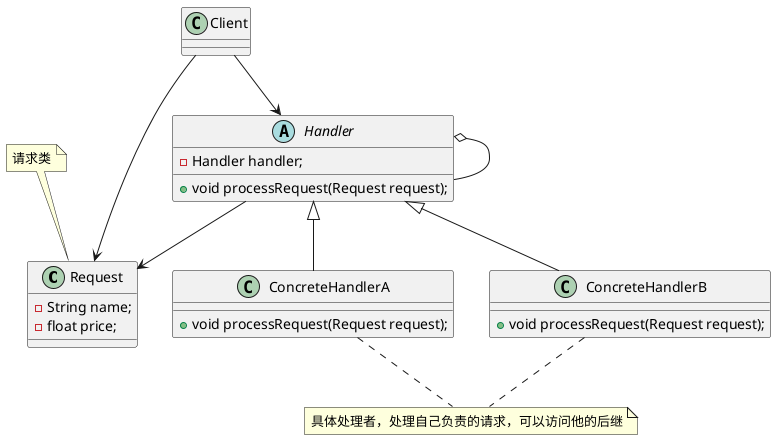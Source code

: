 @startuml
class Request{
    -String name;
    -float price;
}
note top of Request : 请求类
abstract class Handler{
    -Handler handler;
    +void processRequest(Request request);
}
Handler o-- Handler
Handler --> Request
class ConcreteHandlerA{
    +void processRequest(Request request);
}
class ConcreteHandlerB{
    +void processRequest(Request request);
}
Handler <|-- ConcreteHandlerA
Handler <|-- ConcreteHandlerB
note "具体处理者，处理自己负责的请求，可以访问他的后继" as N1
ConcreteHandlerB ..  N1
ConcreteHandlerA .. N1
Client --> Request
Client --> Handler

@enduml